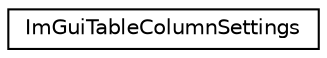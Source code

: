 digraph "Graphical Class Hierarchy"
{
 // LATEX_PDF_SIZE
  edge [fontname="Helvetica",fontsize="10",labelfontname="Helvetica",labelfontsize="10"];
  node [fontname="Helvetica",fontsize="10",shape=record];
  rankdir="LR";
  Node0 [label="ImGuiTableColumnSettings",height=0.2,width=0.4,color="black", fillcolor="white", style="filled",URL="$struct_im_gui_table_column_settings.html",tooltip=" "];
}
